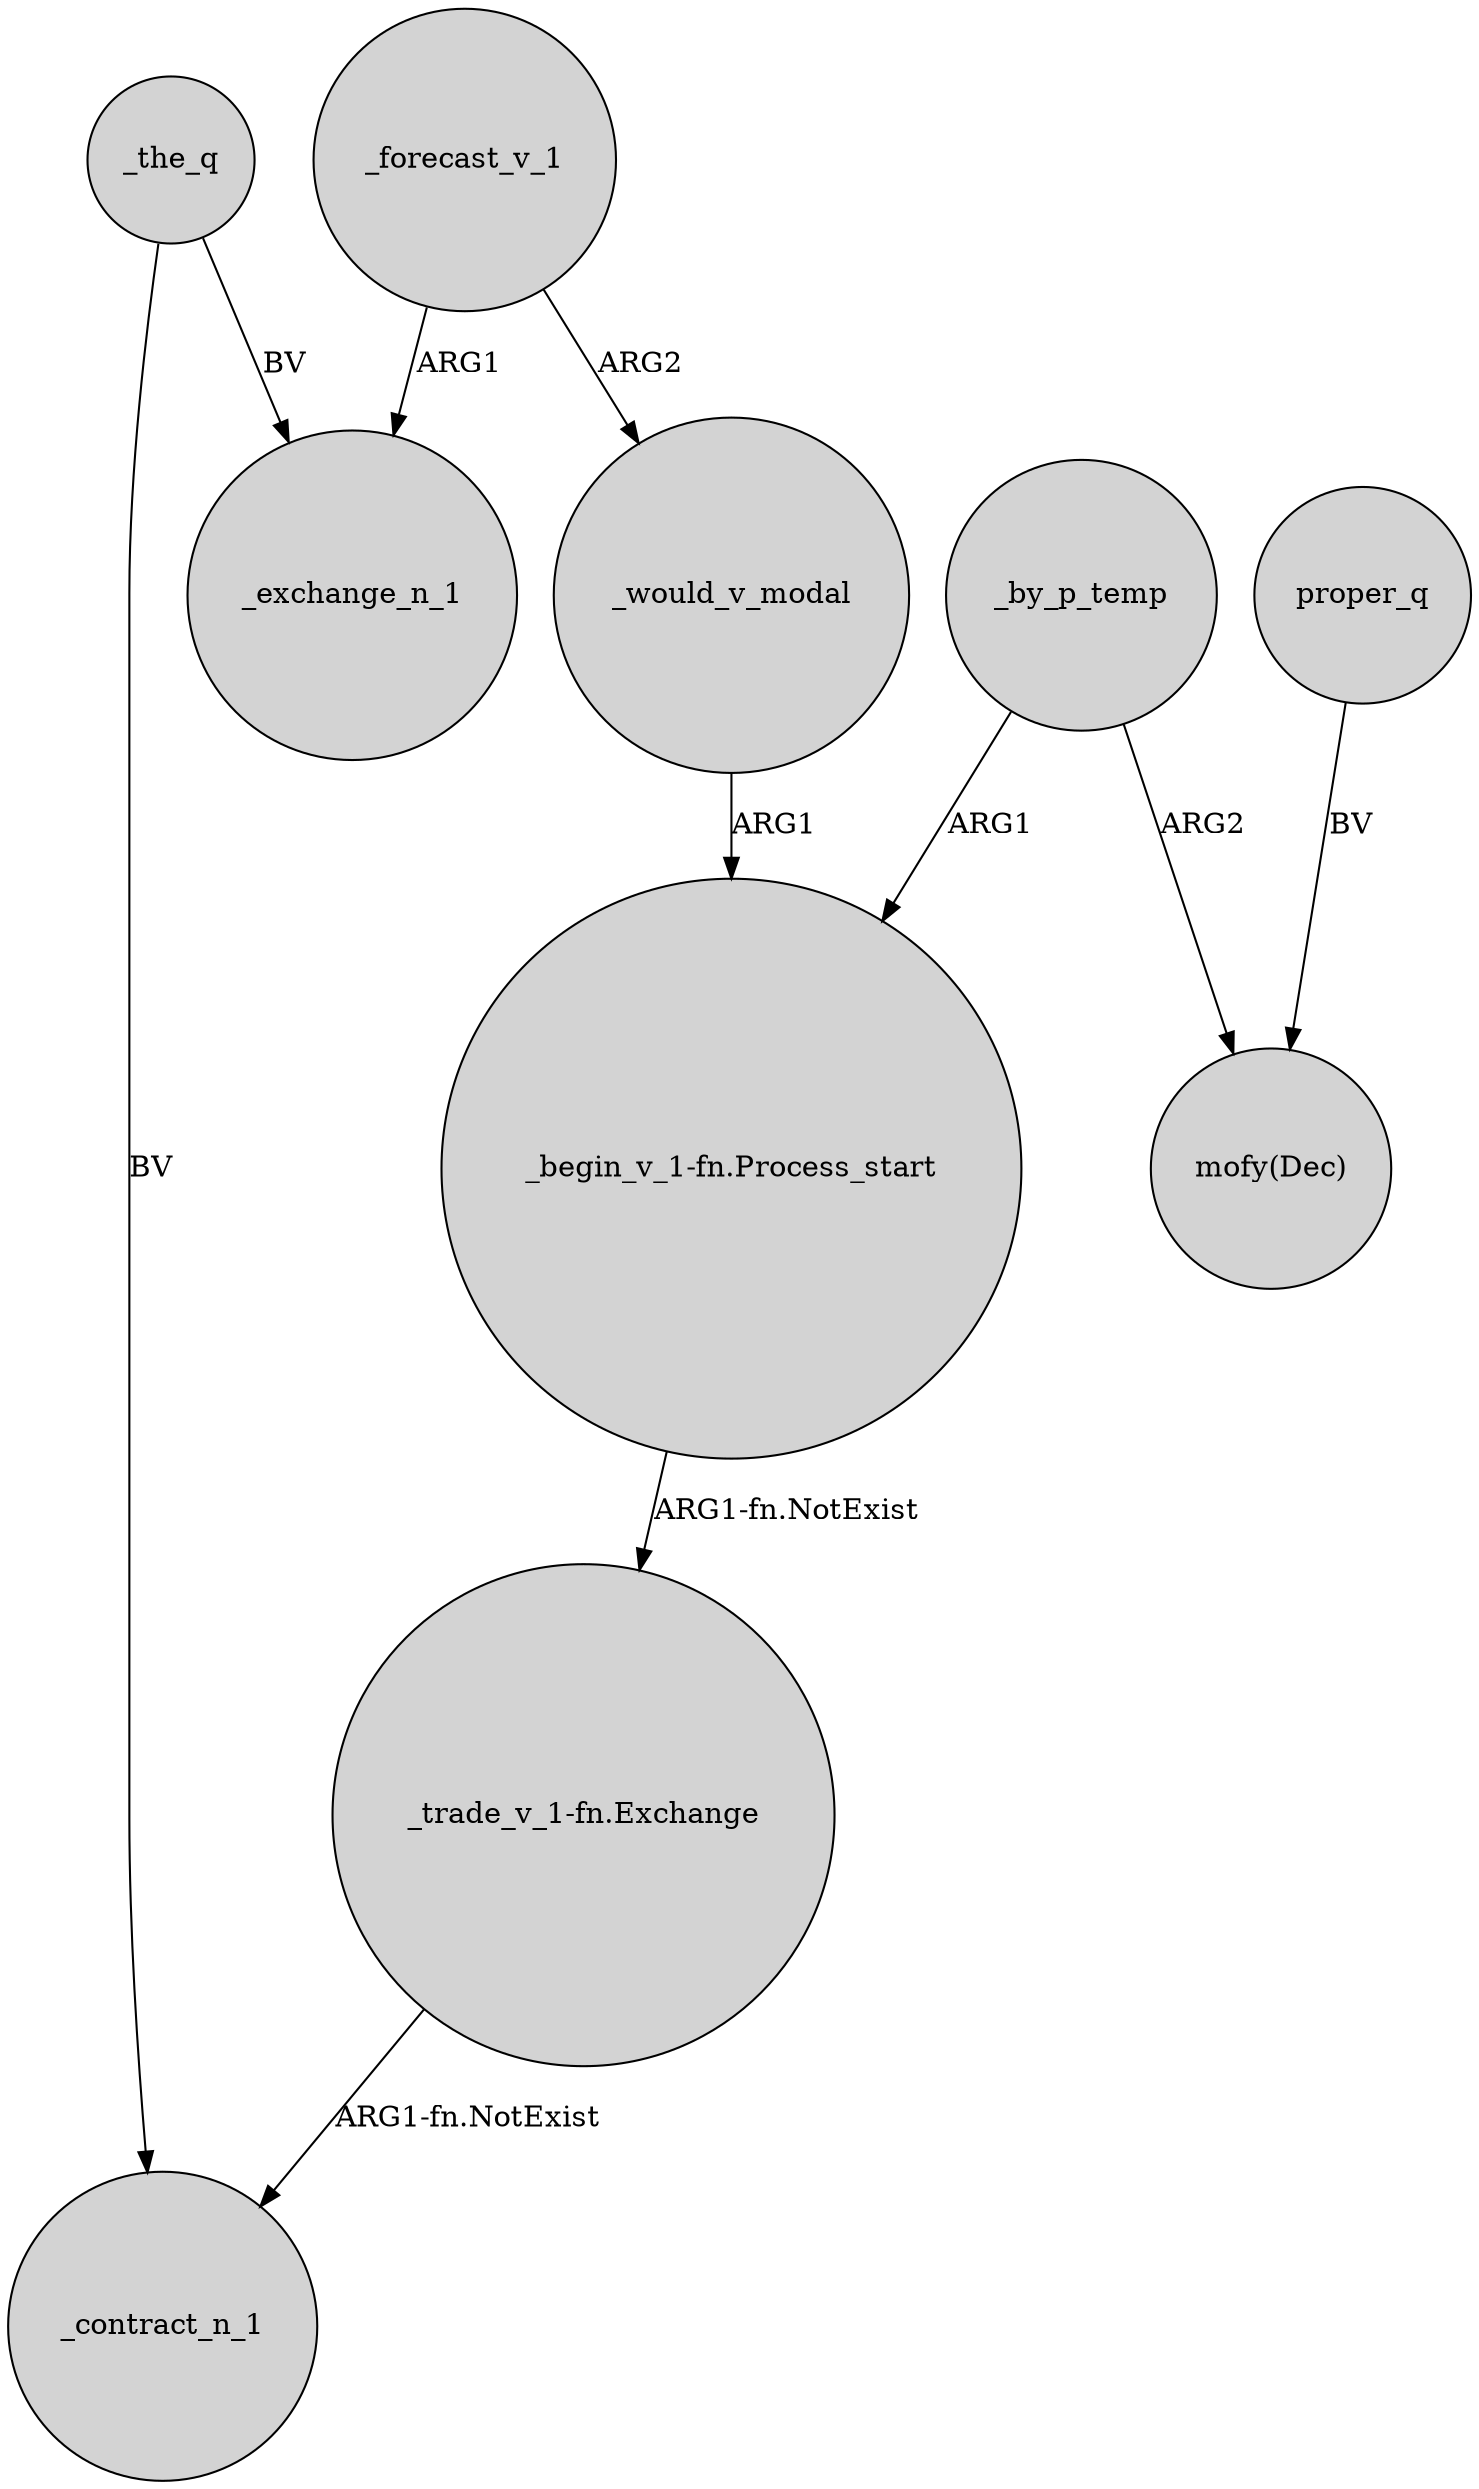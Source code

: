 digraph {
	node [shape=circle style=filled]
	_the_q -> _contract_n_1 [label=BV]
	"_begin_v_1-fn.Process_start" -> "_trade_v_1-fn.Exchange" [label="ARG1-fn.NotExist"]
	_forecast_v_1 -> _would_v_modal [label=ARG2]
	"_trade_v_1-fn.Exchange" -> _contract_n_1 [label="ARG1-fn.NotExist"]
	_forecast_v_1 -> _exchange_n_1 [label=ARG1]
	_by_p_temp -> "mofy(Dec)" [label=ARG2]
	proper_q -> "mofy(Dec)" [label=BV]
	_the_q -> _exchange_n_1 [label=BV]
	_by_p_temp -> "_begin_v_1-fn.Process_start" [label=ARG1]
	_would_v_modal -> "_begin_v_1-fn.Process_start" [label=ARG1]
}
